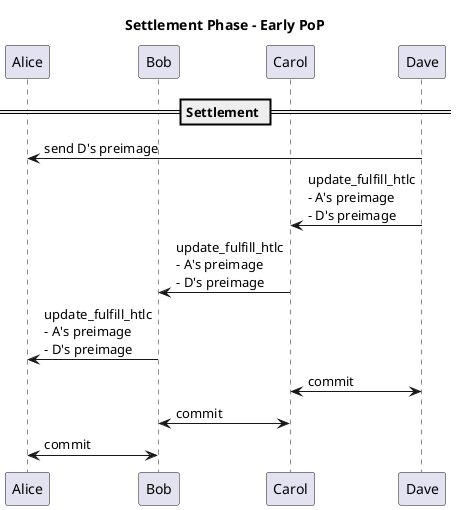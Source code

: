 @startuml
title Settlement Phase - Early PoP
participant Alice
participant Bob
participant Carol
participant Dave

== Settlement ==

Dave -> Alice: send D's preimage

Dave -> Carol: update_fulfill_htlc\n- A's preimage\n- D's preimage
Carol -> Bob: update_fulfill_htlc\n- A's preimage\n- D's preimage
Bob -> Alice: update_fulfill_htlc\n- A's preimage\n- D's preimage

Dave <-> Carol: commit
Carol <-> Bob: commit
Bob <-> Alice: commit

@enduml
